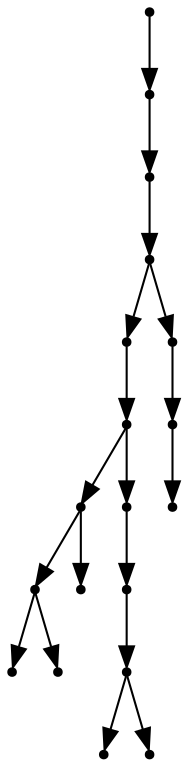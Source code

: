 digraph {
  18 [shape=point];
  17 [shape=point];
  16 [shape=point];
  15 [shape=point];
  11 [shape=point];
  10 [shape=point];
  4 [shape=point];
  2 [shape=point];
  0 [shape=point];
  1 [shape=point];
  3 [shape=point];
  9 [shape=point];
  8 [shape=point];
  7 [shape=point];
  5 [shape=point];
  6 [shape=point];
  14 [shape=point];
  13 [shape=point];
  12 [shape=point];
18 -> 17;
17 -> 16;
16 -> 15;
15 -> 11;
11 -> 10;
10 -> 4;
4 -> 2;
2 -> 0;
2 -> 1;
4 -> 3;
10 -> 9;
9 -> 8;
8 -> 7;
7 -> 5;
7 -> 6;
15 -> 14;
14 -> 13;
13 -> 12;
}
